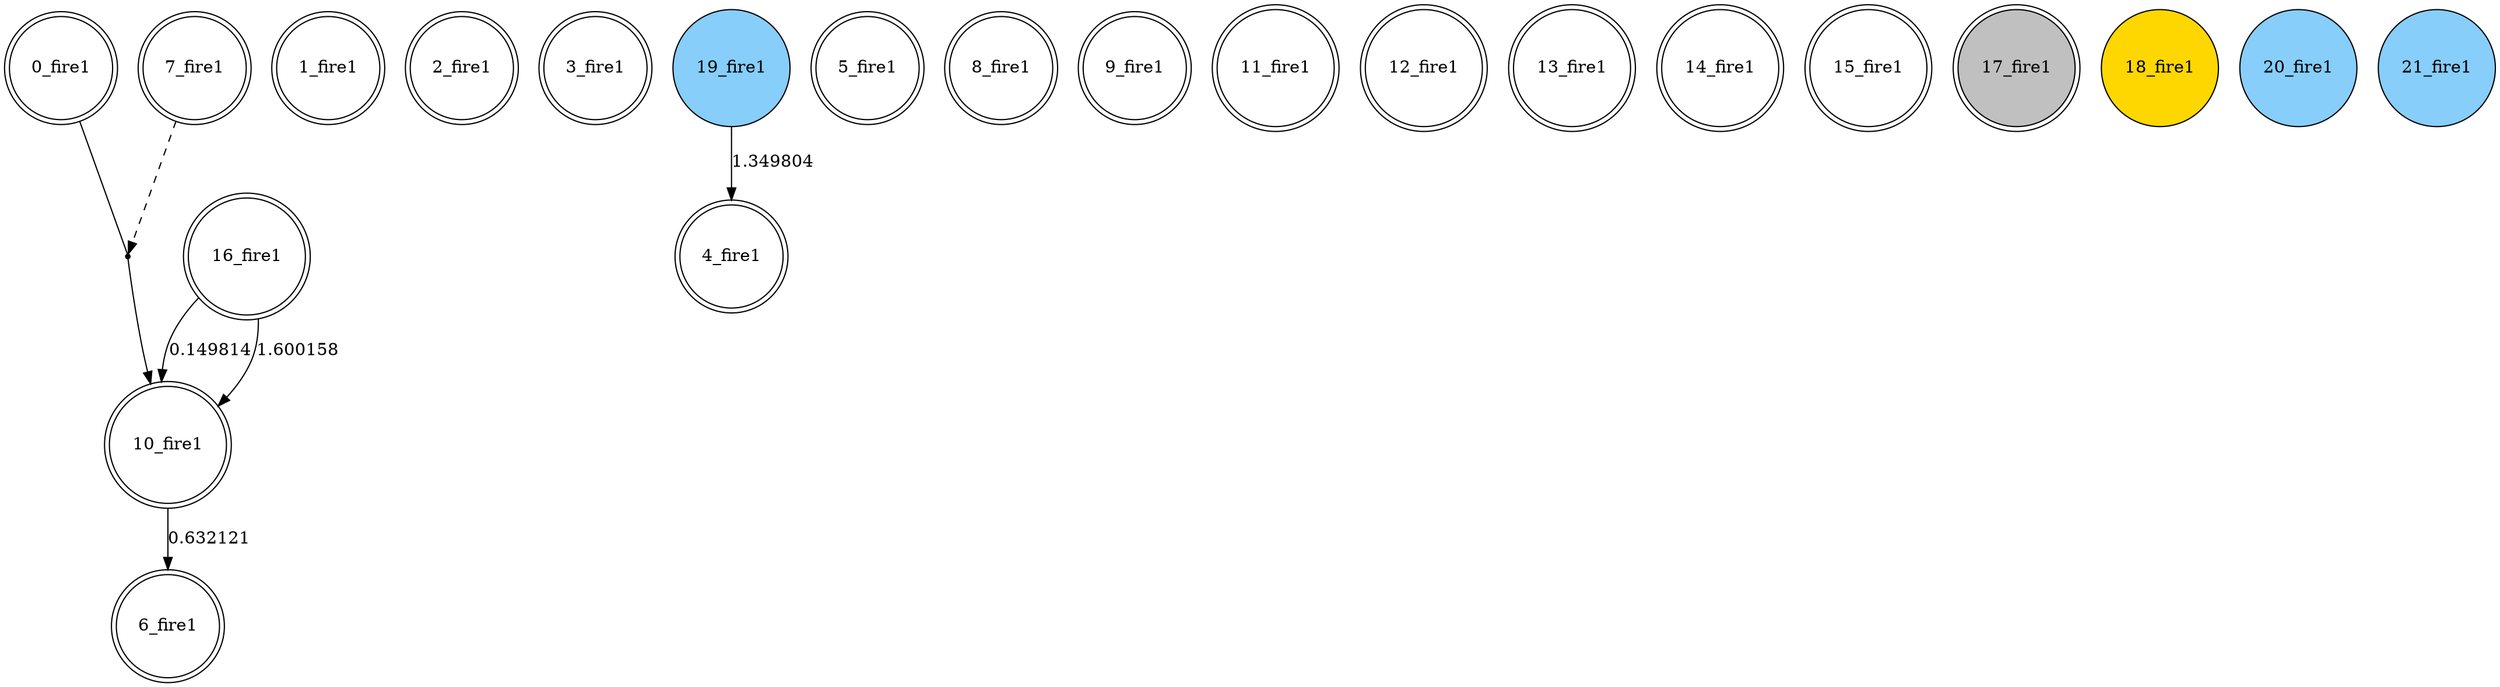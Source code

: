 digraph G {
 node[shape = circle]
0 [label="0_fire1",shape=doublecircle]
1 [label="1_fire1",shape=doublecircle]
2 [label="2_fire1",shape=doublecircle]
3 [label="3_fire1",shape=doublecircle]
4 [label="4_fire1",shape=doublecircle]
5 [label="5_fire1",shape=doublecircle]
6 [label="6_fire1",shape=doublecircle]
7 [label="7_fire1",shape=doublecircle]
8 [label="8_fire1",shape=doublecircle]
9 [label="9_fire1",shape=doublecircle]
10 [label="10_fire1",shape=doublecircle]
11 [label="11_fire1",shape=doublecircle]
12 [label="12_fire1",shape=doublecircle]
13 [label="13_fire1",shape=doublecircle]
14 [label="14_fire1",shape=doublecircle]
15 [label="15_fire1",shape=doublecircle]
16 [label="16_fire1",shape=doublecircle]
17 [label="17_fire1",shape=doublecircle, style=filled, fillcolor=gray]
18 [label="18_fire1",style=filled, fillcolor=gold]
19 [label="19_fire1",style=filled, fillcolor=lightskyblue]
20 [label="20_fire1",style=filled, fillcolor=lightskyblue]
21 [label="21_fire1",style=filled, fillcolor=lightskyblue]
16 -> 10 [label="0.149814"]
22 [shape=point, label=""]
7 -> 22 [style=dashed] 
0 -> 22 [dir=none]
22 -> 10 
16 -> 10 [label="1.600158"]
19 -> 4 [label="1.349804"]
10 -> 6 [label="0.632121"]
}
